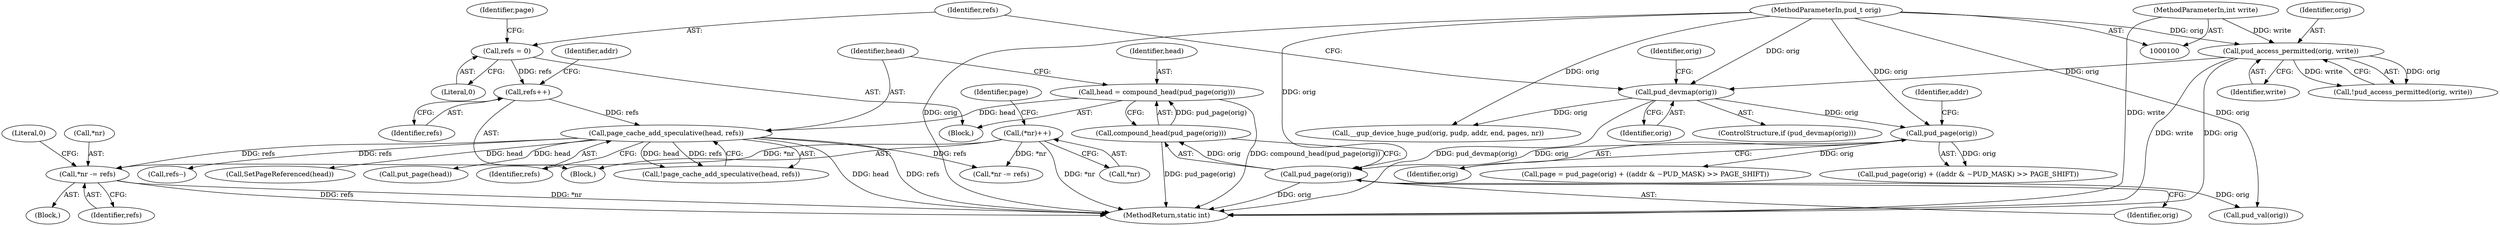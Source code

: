 digraph "0_linux_6b3a707736301c2128ca85ce85fb13f60b5e350a_9@pointer" {
"1000176" [label="(Call,*nr -= refs)"];
"1000172" [label="(Call,page_cache_add_speculative(head, refs))"];
"1000165" [label="(Call,head = compound_head(pud_page(orig)))"];
"1000167" [label="(Call,compound_head(pud_page(orig)))"];
"1000168" [label="(Call,pud_page(orig))"];
"1000136" [label="(Call,pud_page(orig))"];
"1000120" [label="(Call,pud_devmap(orig))"];
"1000114" [label="(Call,pud_access_permitted(orig, write))"];
"1000101" [label="(MethodParameterIn,pud_t orig)"];
"1000105" [label="(MethodParameterIn,int write)"];
"1000156" [label="(Call,refs++)"];
"1000130" [label="(Call,refs = 0)"];
"1000151" [label="(Call,(*nr)++)"];
"1000173" [label="(Identifier,head)"];
"1000133" [label="(Call,page = pud_page(orig) + ((addr & ~PUD_MASK) >> PAGE_SHIFT))"];
"1000116" [label="(Identifier,write)"];
"1000124" [label="(Identifier,orig)"];
"1000177" [label="(Call,*nr)"];
"1000156" [label="(Call,refs++)"];
"1000114" [label="(Call,pud_access_permitted(orig, write))"];
"1000137" [label="(Identifier,orig)"];
"1000168" [label="(Call,pud_page(orig))"];
"1000134" [label="(Identifier,page)"];
"1000123" [label="(Call,__gup_device_huge_pud(orig, pudp, addr, end, pages, nr))"];
"1000152" [label="(Call,*nr)"];
"1000166" [label="(Identifier,head)"];
"1000115" [label="(Identifier,orig)"];
"1000155" [label="(Identifier,page)"];
"1000119" [label="(ControlStructure,if (pud_devmap(orig)))"];
"1000174" [label="(Identifier,refs)"];
"1000191" [label="(Call,*nr -= refs)"];
"1000198" [label="(Call,put_page(head))"];
"1000140" [label="(Identifier,addr)"];
"1000120" [label="(Call,pud_devmap(orig))"];
"1000105" [label="(MethodParameterIn,int write)"];
"1000171" [label="(Call,!page_cache_add_speculative(head, refs))"];
"1000157" [label="(Identifier,refs)"];
"1000108" [label="(Block,)"];
"1000144" [label="(Block,)"];
"1000130" [label="(Call,refs = 0)"];
"1000176" [label="(Call,*nr -= refs)"];
"1000135" [label="(Call,pud_page(orig) + ((addr & ~PUD_MASK) >> PAGE_SHIFT))"];
"1000121" [label="(Identifier,orig)"];
"1000101" [label="(MethodParameterIn,pud_t orig)"];
"1000206" [label="(MethodReturn,static int)"];
"1000175" [label="(Block,)"];
"1000196" [label="(Call,refs--)"];
"1000113" [label="(Call,!pud_access_permitted(orig, write))"];
"1000132" [label="(Literal,0)"];
"1000172" [label="(Call,page_cache_add_speculative(head, refs))"];
"1000160" [label="(Identifier,addr)"];
"1000179" [label="(Identifier,refs)"];
"1000181" [label="(Literal,0)"];
"1000202" [label="(Call,SetPageReferenced(head))"];
"1000167" [label="(Call,compound_head(pud_page(orig)))"];
"1000131" [label="(Identifier,refs)"];
"1000185" [label="(Call,pud_val(orig))"];
"1000151" [label="(Call,(*nr)++)"];
"1000169" [label="(Identifier,orig)"];
"1000165" [label="(Call,head = compound_head(pud_page(orig)))"];
"1000136" [label="(Call,pud_page(orig))"];
"1000176" -> "1000175"  [label="AST: "];
"1000176" -> "1000179"  [label="CFG: "];
"1000177" -> "1000176"  [label="AST: "];
"1000179" -> "1000176"  [label="AST: "];
"1000181" -> "1000176"  [label="CFG: "];
"1000176" -> "1000206"  [label="DDG: *nr"];
"1000176" -> "1000206"  [label="DDG: refs"];
"1000172" -> "1000176"  [label="DDG: refs"];
"1000151" -> "1000176"  [label="DDG: *nr"];
"1000172" -> "1000171"  [label="AST: "];
"1000172" -> "1000174"  [label="CFG: "];
"1000173" -> "1000172"  [label="AST: "];
"1000174" -> "1000172"  [label="AST: "];
"1000171" -> "1000172"  [label="CFG: "];
"1000172" -> "1000206"  [label="DDG: head"];
"1000172" -> "1000206"  [label="DDG: refs"];
"1000172" -> "1000171"  [label="DDG: head"];
"1000172" -> "1000171"  [label="DDG: refs"];
"1000165" -> "1000172"  [label="DDG: head"];
"1000156" -> "1000172"  [label="DDG: refs"];
"1000172" -> "1000191"  [label="DDG: refs"];
"1000172" -> "1000196"  [label="DDG: refs"];
"1000172" -> "1000198"  [label="DDG: head"];
"1000172" -> "1000202"  [label="DDG: head"];
"1000165" -> "1000108"  [label="AST: "];
"1000165" -> "1000167"  [label="CFG: "];
"1000166" -> "1000165"  [label="AST: "];
"1000167" -> "1000165"  [label="AST: "];
"1000173" -> "1000165"  [label="CFG: "];
"1000165" -> "1000206"  [label="DDG: compound_head(pud_page(orig))"];
"1000167" -> "1000165"  [label="DDG: pud_page(orig)"];
"1000167" -> "1000168"  [label="CFG: "];
"1000168" -> "1000167"  [label="AST: "];
"1000167" -> "1000206"  [label="DDG: pud_page(orig)"];
"1000168" -> "1000167"  [label="DDG: orig"];
"1000168" -> "1000169"  [label="CFG: "];
"1000169" -> "1000168"  [label="AST: "];
"1000168" -> "1000206"  [label="DDG: orig"];
"1000136" -> "1000168"  [label="DDG: orig"];
"1000101" -> "1000168"  [label="DDG: orig"];
"1000168" -> "1000185"  [label="DDG: orig"];
"1000136" -> "1000135"  [label="AST: "];
"1000136" -> "1000137"  [label="CFG: "];
"1000137" -> "1000136"  [label="AST: "];
"1000140" -> "1000136"  [label="CFG: "];
"1000136" -> "1000133"  [label="DDG: orig"];
"1000136" -> "1000135"  [label="DDG: orig"];
"1000120" -> "1000136"  [label="DDG: orig"];
"1000101" -> "1000136"  [label="DDG: orig"];
"1000120" -> "1000119"  [label="AST: "];
"1000120" -> "1000121"  [label="CFG: "];
"1000121" -> "1000120"  [label="AST: "];
"1000124" -> "1000120"  [label="CFG: "];
"1000131" -> "1000120"  [label="CFG: "];
"1000120" -> "1000206"  [label="DDG: pud_devmap(orig)"];
"1000114" -> "1000120"  [label="DDG: orig"];
"1000101" -> "1000120"  [label="DDG: orig"];
"1000120" -> "1000123"  [label="DDG: orig"];
"1000114" -> "1000113"  [label="AST: "];
"1000114" -> "1000116"  [label="CFG: "];
"1000115" -> "1000114"  [label="AST: "];
"1000116" -> "1000114"  [label="AST: "];
"1000113" -> "1000114"  [label="CFG: "];
"1000114" -> "1000206"  [label="DDG: orig"];
"1000114" -> "1000206"  [label="DDG: write"];
"1000114" -> "1000113"  [label="DDG: orig"];
"1000114" -> "1000113"  [label="DDG: write"];
"1000101" -> "1000114"  [label="DDG: orig"];
"1000105" -> "1000114"  [label="DDG: write"];
"1000101" -> "1000100"  [label="AST: "];
"1000101" -> "1000206"  [label="DDG: orig"];
"1000101" -> "1000123"  [label="DDG: orig"];
"1000101" -> "1000185"  [label="DDG: orig"];
"1000105" -> "1000100"  [label="AST: "];
"1000105" -> "1000206"  [label="DDG: write"];
"1000156" -> "1000144"  [label="AST: "];
"1000156" -> "1000157"  [label="CFG: "];
"1000157" -> "1000156"  [label="AST: "];
"1000160" -> "1000156"  [label="CFG: "];
"1000130" -> "1000156"  [label="DDG: refs"];
"1000130" -> "1000108"  [label="AST: "];
"1000130" -> "1000132"  [label="CFG: "];
"1000131" -> "1000130"  [label="AST: "];
"1000132" -> "1000130"  [label="AST: "];
"1000134" -> "1000130"  [label="CFG: "];
"1000151" -> "1000144"  [label="AST: "];
"1000151" -> "1000152"  [label="CFG: "];
"1000152" -> "1000151"  [label="AST: "];
"1000155" -> "1000151"  [label="CFG: "];
"1000151" -> "1000206"  [label="DDG: *nr"];
"1000151" -> "1000191"  [label="DDG: *nr"];
}
